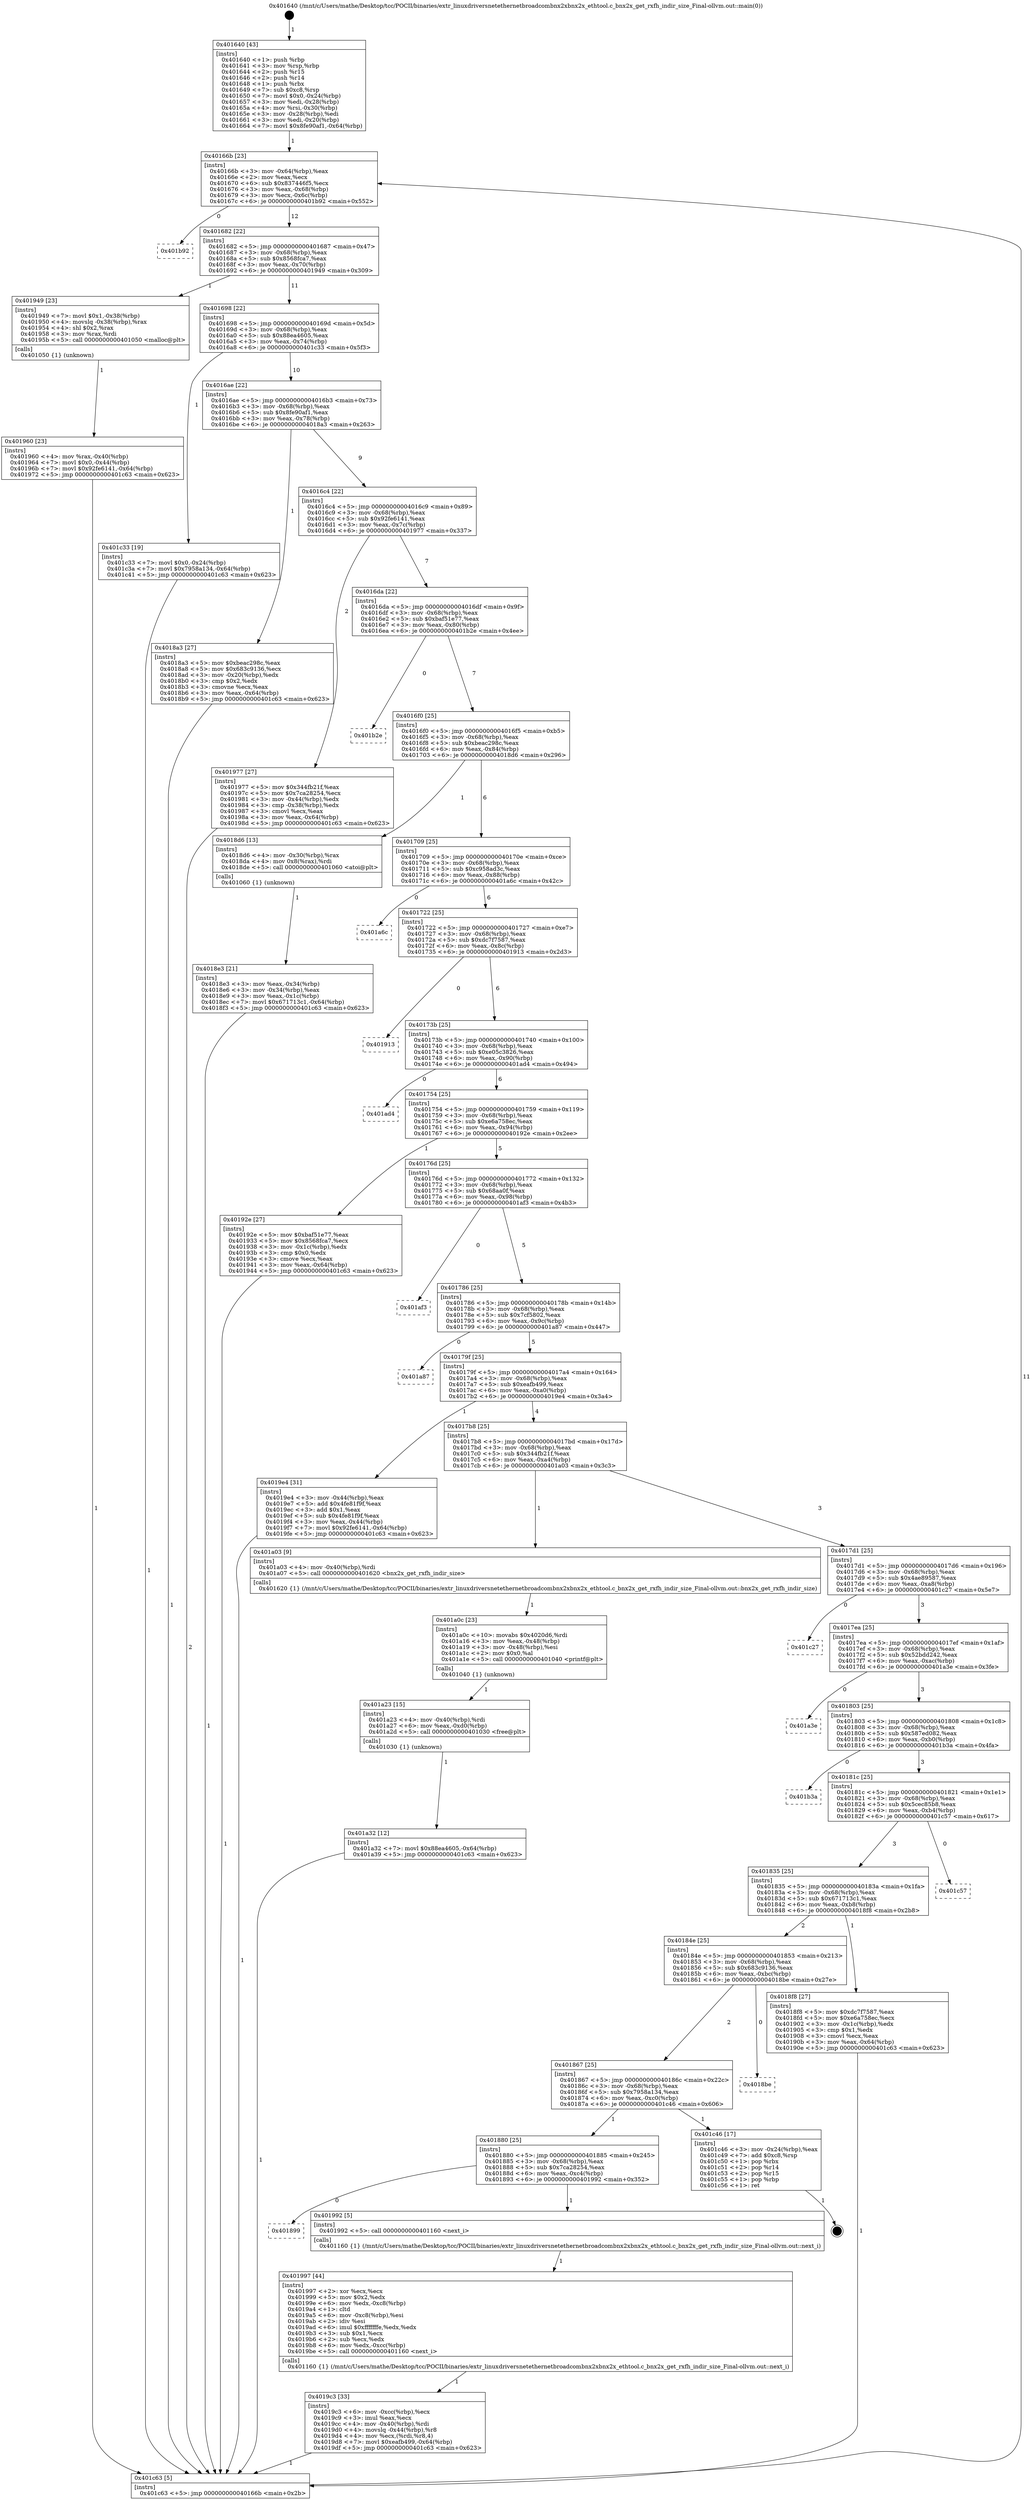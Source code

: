 digraph "0x401640" {
  label = "0x401640 (/mnt/c/Users/mathe/Desktop/tcc/POCII/binaries/extr_linuxdriversnetethernetbroadcombnx2xbnx2x_ethtool.c_bnx2x_get_rxfh_indir_size_Final-ollvm.out::main(0))"
  labelloc = "t"
  node[shape=record]

  Entry [label="",width=0.3,height=0.3,shape=circle,fillcolor=black,style=filled]
  "0x40166b" [label="{
     0x40166b [23]\l
     | [instrs]\l
     &nbsp;&nbsp;0x40166b \<+3\>: mov -0x64(%rbp),%eax\l
     &nbsp;&nbsp;0x40166e \<+2\>: mov %eax,%ecx\l
     &nbsp;&nbsp;0x401670 \<+6\>: sub $0x837446f5,%ecx\l
     &nbsp;&nbsp;0x401676 \<+3\>: mov %eax,-0x68(%rbp)\l
     &nbsp;&nbsp;0x401679 \<+3\>: mov %ecx,-0x6c(%rbp)\l
     &nbsp;&nbsp;0x40167c \<+6\>: je 0000000000401b92 \<main+0x552\>\l
  }"]
  "0x401b92" [label="{
     0x401b92\l
  }", style=dashed]
  "0x401682" [label="{
     0x401682 [22]\l
     | [instrs]\l
     &nbsp;&nbsp;0x401682 \<+5\>: jmp 0000000000401687 \<main+0x47\>\l
     &nbsp;&nbsp;0x401687 \<+3\>: mov -0x68(%rbp),%eax\l
     &nbsp;&nbsp;0x40168a \<+5\>: sub $0x8568fca7,%eax\l
     &nbsp;&nbsp;0x40168f \<+3\>: mov %eax,-0x70(%rbp)\l
     &nbsp;&nbsp;0x401692 \<+6\>: je 0000000000401949 \<main+0x309\>\l
  }"]
  Exit [label="",width=0.3,height=0.3,shape=circle,fillcolor=black,style=filled,peripheries=2]
  "0x401949" [label="{
     0x401949 [23]\l
     | [instrs]\l
     &nbsp;&nbsp;0x401949 \<+7\>: movl $0x1,-0x38(%rbp)\l
     &nbsp;&nbsp;0x401950 \<+4\>: movslq -0x38(%rbp),%rax\l
     &nbsp;&nbsp;0x401954 \<+4\>: shl $0x2,%rax\l
     &nbsp;&nbsp;0x401958 \<+3\>: mov %rax,%rdi\l
     &nbsp;&nbsp;0x40195b \<+5\>: call 0000000000401050 \<malloc@plt\>\l
     | [calls]\l
     &nbsp;&nbsp;0x401050 \{1\} (unknown)\l
  }"]
  "0x401698" [label="{
     0x401698 [22]\l
     | [instrs]\l
     &nbsp;&nbsp;0x401698 \<+5\>: jmp 000000000040169d \<main+0x5d\>\l
     &nbsp;&nbsp;0x40169d \<+3\>: mov -0x68(%rbp),%eax\l
     &nbsp;&nbsp;0x4016a0 \<+5\>: sub $0x88ea4605,%eax\l
     &nbsp;&nbsp;0x4016a5 \<+3\>: mov %eax,-0x74(%rbp)\l
     &nbsp;&nbsp;0x4016a8 \<+6\>: je 0000000000401c33 \<main+0x5f3\>\l
  }"]
  "0x401a32" [label="{
     0x401a32 [12]\l
     | [instrs]\l
     &nbsp;&nbsp;0x401a32 \<+7\>: movl $0x88ea4605,-0x64(%rbp)\l
     &nbsp;&nbsp;0x401a39 \<+5\>: jmp 0000000000401c63 \<main+0x623\>\l
  }"]
  "0x401c33" [label="{
     0x401c33 [19]\l
     | [instrs]\l
     &nbsp;&nbsp;0x401c33 \<+7\>: movl $0x0,-0x24(%rbp)\l
     &nbsp;&nbsp;0x401c3a \<+7\>: movl $0x7958a134,-0x64(%rbp)\l
     &nbsp;&nbsp;0x401c41 \<+5\>: jmp 0000000000401c63 \<main+0x623\>\l
  }"]
  "0x4016ae" [label="{
     0x4016ae [22]\l
     | [instrs]\l
     &nbsp;&nbsp;0x4016ae \<+5\>: jmp 00000000004016b3 \<main+0x73\>\l
     &nbsp;&nbsp;0x4016b3 \<+3\>: mov -0x68(%rbp),%eax\l
     &nbsp;&nbsp;0x4016b6 \<+5\>: sub $0x8fe90af1,%eax\l
     &nbsp;&nbsp;0x4016bb \<+3\>: mov %eax,-0x78(%rbp)\l
     &nbsp;&nbsp;0x4016be \<+6\>: je 00000000004018a3 \<main+0x263\>\l
  }"]
  "0x401a23" [label="{
     0x401a23 [15]\l
     | [instrs]\l
     &nbsp;&nbsp;0x401a23 \<+4\>: mov -0x40(%rbp),%rdi\l
     &nbsp;&nbsp;0x401a27 \<+6\>: mov %eax,-0xd0(%rbp)\l
     &nbsp;&nbsp;0x401a2d \<+5\>: call 0000000000401030 \<free@plt\>\l
     | [calls]\l
     &nbsp;&nbsp;0x401030 \{1\} (unknown)\l
  }"]
  "0x4018a3" [label="{
     0x4018a3 [27]\l
     | [instrs]\l
     &nbsp;&nbsp;0x4018a3 \<+5\>: mov $0xbeac298c,%eax\l
     &nbsp;&nbsp;0x4018a8 \<+5\>: mov $0x683c9136,%ecx\l
     &nbsp;&nbsp;0x4018ad \<+3\>: mov -0x20(%rbp),%edx\l
     &nbsp;&nbsp;0x4018b0 \<+3\>: cmp $0x2,%edx\l
     &nbsp;&nbsp;0x4018b3 \<+3\>: cmovne %ecx,%eax\l
     &nbsp;&nbsp;0x4018b6 \<+3\>: mov %eax,-0x64(%rbp)\l
     &nbsp;&nbsp;0x4018b9 \<+5\>: jmp 0000000000401c63 \<main+0x623\>\l
  }"]
  "0x4016c4" [label="{
     0x4016c4 [22]\l
     | [instrs]\l
     &nbsp;&nbsp;0x4016c4 \<+5\>: jmp 00000000004016c9 \<main+0x89\>\l
     &nbsp;&nbsp;0x4016c9 \<+3\>: mov -0x68(%rbp),%eax\l
     &nbsp;&nbsp;0x4016cc \<+5\>: sub $0x92fe6141,%eax\l
     &nbsp;&nbsp;0x4016d1 \<+3\>: mov %eax,-0x7c(%rbp)\l
     &nbsp;&nbsp;0x4016d4 \<+6\>: je 0000000000401977 \<main+0x337\>\l
  }"]
  "0x401c63" [label="{
     0x401c63 [5]\l
     | [instrs]\l
     &nbsp;&nbsp;0x401c63 \<+5\>: jmp 000000000040166b \<main+0x2b\>\l
  }"]
  "0x401640" [label="{
     0x401640 [43]\l
     | [instrs]\l
     &nbsp;&nbsp;0x401640 \<+1\>: push %rbp\l
     &nbsp;&nbsp;0x401641 \<+3\>: mov %rsp,%rbp\l
     &nbsp;&nbsp;0x401644 \<+2\>: push %r15\l
     &nbsp;&nbsp;0x401646 \<+2\>: push %r14\l
     &nbsp;&nbsp;0x401648 \<+1\>: push %rbx\l
     &nbsp;&nbsp;0x401649 \<+7\>: sub $0xc8,%rsp\l
     &nbsp;&nbsp;0x401650 \<+7\>: movl $0x0,-0x24(%rbp)\l
     &nbsp;&nbsp;0x401657 \<+3\>: mov %edi,-0x28(%rbp)\l
     &nbsp;&nbsp;0x40165a \<+4\>: mov %rsi,-0x30(%rbp)\l
     &nbsp;&nbsp;0x40165e \<+3\>: mov -0x28(%rbp),%edi\l
     &nbsp;&nbsp;0x401661 \<+3\>: mov %edi,-0x20(%rbp)\l
     &nbsp;&nbsp;0x401664 \<+7\>: movl $0x8fe90af1,-0x64(%rbp)\l
  }"]
  "0x401a0c" [label="{
     0x401a0c [23]\l
     | [instrs]\l
     &nbsp;&nbsp;0x401a0c \<+10\>: movabs $0x4020d6,%rdi\l
     &nbsp;&nbsp;0x401a16 \<+3\>: mov %eax,-0x48(%rbp)\l
     &nbsp;&nbsp;0x401a19 \<+3\>: mov -0x48(%rbp),%esi\l
     &nbsp;&nbsp;0x401a1c \<+2\>: mov $0x0,%al\l
     &nbsp;&nbsp;0x401a1e \<+5\>: call 0000000000401040 \<printf@plt\>\l
     | [calls]\l
     &nbsp;&nbsp;0x401040 \{1\} (unknown)\l
  }"]
  "0x401977" [label="{
     0x401977 [27]\l
     | [instrs]\l
     &nbsp;&nbsp;0x401977 \<+5\>: mov $0x344fb21f,%eax\l
     &nbsp;&nbsp;0x40197c \<+5\>: mov $0x7ca28254,%ecx\l
     &nbsp;&nbsp;0x401981 \<+3\>: mov -0x44(%rbp),%edx\l
     &nbsp;&nbsp;0x401984 \<+3\>: cmp -0x38(%rbp),%edx\l
     &nbsp;&nbsp;0x401987 \<+3\>: cmovl %ecx,%eax\l
     &nbsp;&nbsp;0x40198a \<+3\>: mov %eax,-0x64(%rbp)\l
     &nbsp;&nbsp;0x40198d \<+5\>: jmp 0000000000401c63 \<main+0x623\>\l
  }"]
  "0x4016da" [label="{
     0x4016da [22]\l
     | [instrs]\l
     &nbsp;&nbsp;0x4016da \<+5\>: jmp 00000000004016df \<main+0x9f\>\l
     &nbsp;&nbsp;0x4016df \<+3\>: mov -0x68(%rbp),%eax\l
     &nbsp;&nbsp;0x4016e2 \<+5\>: sub $0xbaf51e77,%eax\l
     &nbsp;&nbsp;0x4016e7 \<+3\>: mov %eax,-0x80(%rbp)\l
     &nbsp;&nbsp;0x4016ea \<+6\>: je 0000000000401b2e \<main+0x4ee\>\l
  }"]
  "0x4019c3" [label="{
     0x4019c3 [33]\l
     | [instrs]\l
     &nbsp;&nbsp;0x4019c3 \<+6\>: mov -0xcc(%rbp),%ecx\l
     &nbsp;&nbsp;0x4019c9 \<+3\>: imul %eax,%ecx\l
     &nbsp;&nbsp;0x4019cc \<+4\>: mov -0x40(%rbp),%rdi\l
     &nbsp;&nbsp;0x4019d0 \<+4\>: movslq -0x44(%rbp),%r8\l
     &nbsp;&nbsp;0x4019d4 \<+4\>: mov %ecx,(%rdi,%r8,4)\l
     &nbsp;&nbsp;0x4019d8 \<+7\>: movl $0xeafb499,-0x64(%rbp)\l
     &nbsp;&nbsp;0x4019df \<+5\>: jmp 0000000000401c63 \<main+0x623\>\l
  }"]
  "0x401b2e" [label="{
     0x401b2e\l
  }", style=dashed]
  "0x4016f0" [label="{
     0x4016f0 [25]\l
     | [instrs]\l
     &nbsp;&nbsp;0x4016f0 \<+5\>: jmp 00000000004016f5 \<main+0xb5\>\l
     &nbsp;&nbsp;0x4016f5 \<+3\>: mov -0x68(%rbp),%eax\l
     &nbsp;&nbsp;0x4016f8 \<+5\>: sub $0xbeac298c,%eax\l
     &nbsp;&nbsp;0x4016fd \<+6\>: mov %eax,-0x84(%rbp)\l
     &nbsp;&nbsp;0x401703 \<+6\>: je 00000000004018d6 \<main+0x296\>\l
  }"]
  "0x401997" [label="{
     0x401997 [44]\l
     | [instrs]\l
     &nbsp;&nbsp;0x401997 \<+2\>: xor %ecx,%ecx\l
     &nbsp;&nbsp;0x401999 \<+5\>: mov $0x2,%edx\l
     &nbsp;&nbsp;0x40199e \<+6\>: mov %edx,-0xc8(%rbp)\l
     &nbsp;&nbsp;0x4019a4 \<+1\>: cltd\l
     &nbsp;&nbsp;0x4019a5 \<+6\>: mov -0xc8(%rbp),%esi\l
     &nbsp;&nbsp;0x4019ab \<+2\>: idiv %esi\l
     &nbsp;&nbsp;0x4019ad \<+6\>: imul $0xfffffffe,%edx,%edx\l
     &nbsp;&nbsp;0x4019b3 \<+3\>: sub $0x1,%ecx\l
     &nbsp;&nbsp;0x4019b6 \<+2\>: sub %ecx,%edx\l
     &nbsp;&nbsp;0x4019b8 \<+6\>: mov %edx,-0xcc(%rbp)\l
     &nbsp;&nbsp;0x4019be \<+5\>: call 0000000000401160 \<next_i\>\l
     | [calls]\l
     &nbsp;&nbsp;0x401160 \{1\} (/mnt/c/Users/mathe/Desktop/tcc/POCII/binaries/extr_linuxdriversnetethernetbroadcombnx2xbnx2x_ethtool.c_bnx2x_get_rxfh_indir_size_Final-ollvm.out::next_i)\l
  }"]
  "0x4018d6" [label="{
     0x4018d6 [13]\l
     | [instrs]\l
     &nbsp;&nbsp;0x4018d6 \<+4\>: mov -0x30(%rbp),%rax\l
     &nbsp;&nbsp;0x4018da \<+4\>: mov 0x8(%rax),%rdi\l
     &nbsp;&nbsp;0x4018de \<+5\>: call 0000000000401060 \<atoi@plt\>\l
     | [calls]\l
     &nbsp;&nbsp;0x401060 \{1\} (unknown)\l
  }"]
  "0x401709" [label="{
     0x401709 [25]\l
     | [instrs]\l
     &nbsp;&nbsp;0x401709 \<+5\>: jmp 000000000040170e \<main+0xce\>\l
     &nbsp;&nbsp;0x40170e \<+3\>: mov -0x68(%rbp),%eax\l
     &nbsp;&nbsp;0x401711 \<+5\>: sub $0xc958ad3c,%eax\l
     &nbsp;&nbsp;0x401716 \<+6\>: mov %eax,-0x88(%rbp)\l
     &nbsp;&nbsp;0x40171c \<+6\>: je 0000000000401a6c \<main+0x42c\>\l
  }"]
  "0x4018e3" [label="{
     0x4018e3 [21]\l
     | [instrs]\l
     &nbsp;&nbsp;0x4018e3 \<+3\>: mov %eax,-0x34(%rbp)\l
     &nbsp;&nbsp;0x4018e6 \<+3\>: mov -0x34(%rbp),%eax\l
     &nbsp;&nbsp;0x4018e9 \<+3\>: mov %eax,-0x1c(%rbp)\l
     &nbsp;&nbsp;0x4018ec \<+7\>: movl $0x671713c1,-0x64(%rbp)\l
     &nbsp;&nbsp;0x4018f3 \<+5\>: jmp 0000000000401c63 \<main+0x623\>\l
  }"]
  "0x401899" [label="{
     0x401899\l
  }", style=dashed]
  "0x401a6c" [label="{
     0x401a6c\l
  }", style=dashed]
  "0x401722" [label="{
     0x401722 [25]\l
     | [instrs]\l
     &nbsp;&nbsp;0x401722 \<+5\>: jmp 0000000000401727 \<main+0xe7\>\l
     &nbsp;&nbsp;0x401727 \<+3\>: mov -0x68(%rbp),%eax\l
     &nbsp;&nbsp;0x40172a \<+5\>: sub $0xdc7f7587,%eax\l
     &nbsp;&nbsp;0x40172f \<+6\>: mov %eax,-0x8c(%rbp)\l
     &nbsp;&nbsp;0x401735 \<+6\>: je 0000000000401913 \<main+0x2d3\>\l
  }"]
  "0x401992" [label="{
     0x401992 [5]\l
     | [instrs]\l
     &nbsp;&nbsp;0x401992 \<+5\>: call 0000000000401160 \<next_i\>\l
     | [calls]\l
     &nbsp;&nbsp;0x401160 \{1\} (/mnt/c/Users/mathe/Desktop/tcc/POCII/binaries/extr_linuxdriversnetethernetbroadcombnx2xbnx2x_ethtool.c_bnx2x_get_rxfh_indir_size_Final-ollvm.out::next_i)\l
  }"]
  "0x401913" [label="{
     0x401913\l
  }", style=dashed]
  "0x40173b" [label="{
     0x40173b [25]\l
     | [instrs]\l
     &nbsp;&nbsp;0x40173b \<+5\>: jmp 0000000000401740 \<main+0x100\>\l
     &nbsp;&nbsp;0x401740 \<+3\>: mov -0x68(%rbp),%eax\l
     &nbsp;&nbsp;0x401743 \<+5\>: sub $0xe05c3826,%eax\l
     &nbsp;&nbsp;0x401748 \<+6\>: mov %eax,-0x90(%rbp)\l
     &nbsp;&nbsp;0x40174e \<+6\>: je 0000000000401ad4 \<main+0x494\>\l
  }"]
  "0x401880" [label="{
     0x401880 [25]\l
     | [instrs]\l
     &nbsp;&nbsp;0x401880 \<+5\>: jmp 0000000000401885 \<main+0x245\>\l
     &nbsp;&nbsp;0x401885 \<+3\>: mov -0x68(%rbp),%eax\l
     &nbsp;&nbsp;0x401888 \<+5\>: sub $0x7ca28254,%eax\l
     &nbsp;&nbsp;0x40188d \<+6\>: mov %eax,-0xc4(%rbp)\l
     &nbsp;&nbsp;0x401893 \<+6\>: je 0000000000401992 \<main+0x352\>\l
  }"]
  "0x401ad4" [label="{
     0x401ad4\l
  }", style=dashed]
  "0x401754" [label="{
     0x401754 [25]\l
     | [instrs]\l
     &nbsp;&nbsp;0x401754 \<+5\>: jmp 0000000000401759 \<main+0x119\>\l
     &nbsp;&nbsp;0x401759 \<+3\>: mov -0x68(%rbp),%eax\l
     &nbsp;&nbsp;0x40175c \<+5\>: sub $0xe6a758ec,%eax\l
     &nbsp;&nbsp;0x401761 \<+6\>: mov %eax,-0x94(%rbp)\l
     &nbsp;&nbsp;0x401767 \<+6\>: je 000000000040192e \<main+0x2ee\>\l
  }"]
  "0x401c46" [label="{
     0x401c46 [17]\l
     | [instrs]\l
     &nbsp;&nbsp;0x401c46 \<+3\>: mov -0x24(%rbp),%eax\l
     &nbsp;&nbsp;0x401c49 \<+7\>: add $0xc8,%rsp\l
     &nbsp;&nbsp;0x401c50 \<+1\>: pop %rbx\l
     &nbsp;&nbsp;0x401c51 \<+2\>: pop %r14\l
     &nbsp;&nbsp;0x401c53 \<+2\>: pop %r15\l
     &nbsp;&nbsp;0x401c55 \<+1\>: pop %rbp\l
     &nbsp;&nbsp;0x401c56 \<+1\>: ret\l
  }"]
  "0x40192e" [label="{
     0x40192e [27]\l
     | [instrs]\l
     &nbsp;&nbsp;0x40192e \<+5\>: mov $0xbaf51e77,%eax\l
     &nbsp;&nbsp;0x401933 \<+5\>: mov $0x8568fca7,%ecx\l
     &nbsp;&nbsp;0x401938 \<+3\>: mov -0x1c(%rbp),%edx\l
     &nbsp;&nbsp;0x40193b \<+3\>: cmp $0x0,%edx\l
     &nbsp;&nbsp;0x40193e \<+3\>: cmove %ecx,%eax\l
     &nbsp;&nbsp;0x401941 \<+3\>: mov %eax,-0x64(%rbp)\l
     &nbsp;&nbsp;0x401944 \<+5\>: jmp 0000000000401c63 \<main+0x623\>\l
  }"]
  "0x40176d" [label="{
     0x40176d [25]\l
     | [instrs]\l
     &nbsp;&nbsp;0x40176d \<+5\>: jmp 0000000000401772 \<main+0x132\>\l
     &nbsp;&nbsp;0x401772 \<+3\>: mov -0x68(%rbp),%eax\l
     &nbsp;&nbsp;0x401775 \<+5\>: sub $0x68aa0f,%eax\l
     &nbsp;&nbsp;0x40177a \<+6\>: mov %eax,-0x98(%rbp)\l
     &nbsp;&nbsp;0x401780 \<+6\>: je 0000000000401af3 \<main+0x4b3\>\l
  }"]
  "0x401867" [label="{
     0x401867 [25]\l
     | [instrs]\l
     &nbsp;&nbsp;0x401867 \<+5\>: jmp 000000000040186c \<main+0x22c\>\l
     &nbsp;&nbsp;0x40186c \<+3\>: mov -0x68(%rbp),%eax\l
     &nbsp;&nbsp;0x40186f \<+5\>: sub $0x7958a134,%eax\l
     &nbsp;&nbsp;0x401874 \<+6\>: mov %eax,-0xc0(%rbp)\l
     &nbsp;&nbsp;0x40187a \<+6\>: je 0000000000401c46 \<main+0x606\>\l
  }"]
  "0x401af3" [label="{
     0x401af3\l
  }", style=dashed]
  "0x401786" [label="{
     0x401786 [25]\l
     | [instrs]\l
     &nbsp;&nbsp;0x401786 \<+5\>: jmp 000000000040178b \<main+0x14b\>\l
     &nbsp;&nbsp;0x40178b \<+3\>: mov -0x68(%rbp),%eax\l
     &nbsp;&nbsp;0x40178e \<+5\>: sub $0x7cf5802,%eax\l
     &nbsp;&nbsp;0x401793 \<+6\>: mov %eax,-0x9c(%rbp)\l
     &nbsp;&nbsp;0x401799 \<+6\>: je 0000000000401a87 \<main+0x447\>\l
  }"]
  "0x4018be" [label="{
     0x4018be\l
  }", style=dashed]
  "0x401a87" [label="{
     0x401a87\l
  }", style=dashed]
  "0x40179f" [label="{
     0x40179f [25]\l
     | [instrs]\l
     &nbsp;&nbsp;0x40179f \<+5\>: jmp 00000000004017a4 \<main+0x164\>\l
     &nbsp;&nbsp;0x4017a4 \<+3\>: mov -0x68(%rbp),%eax\l
     &nbsp;&nbsp;0x4017a7 \<+5\>: sub $0xeafb499,%eax\l
     &nbsp;&nbsp;0x4017ac \<+6\>: mov %eax,-0xa0(%rbp)\l
     &nbsp;&nbsp;0x4017b2 \<+6\>: je 00000000004019e4 \<main+0x3a4\>\l
  }"]
  "0x401960" [label="{
     0x401960 [23]\l
     | [instrs]\l
     &nbsp;&nbsp;0x401960 \<+4\>: mov %rax,-0x40(%rbp)\l
     &nbsp;&nbsp;0x401964 \<+7\>: movl $0x0,-0x44(%rbp)\l
     &nbsp;&nbsp;0x40196b \<+7\>: movl $0x92fe6141,-0x64(%rbp)\l
     &nbsp;&nbsp;0x401972 \<+5\>: jmp 0000000000401c63 \<main+0x623\>\l
  }"]
  "0x4019e4" [label="{
     0x4019e4 [31]\l
     | [instrs]\l
     &nbsp;&nbsp;0x4019e4 \<+3\>: mov -0x44(%rbp),%eax\l
     &nbsp;&nbsp;0x4019e7 \<+5\>: add $0x4fe81f9f,%eax\l
     &nbsp;&nbsp;0x4019ec \<+3\>: add $0x1,%eax\l
     &nbsp;&nbsp;0x4019ef \<+5\>: sub $0x4fe81f9f,%eax\l
     &nbsp;&nbsp;0x4019f4 \<+3\>: mov %eax,-0x44(%rbp)\l
     &nbsp;&nbsp;0x4019f7 \<+7\>: movl $0x92fe6141,-0x64(%rbp)\l
     &nbsp;&nbsp;0x4019fe \<+5\>: jmp 0000000000401c63 \<main+0x623\>\l
  }"]
  "0x4017b8" [label="{
     0x4017b8 [25]\l
     | [instrs]\l
     &nbsp;&nbsp;0x4017b8 \<+5\>: jmp 00000000004017bd \<main+0x17d\>\l
     &nbsp;&nbsp;0x4017bd \<+3\>: mov -0x68(%rbp),%eax\l
     &nbsp;&nbsp;0x4017c0 \<+5\>: sub $0x344fb21f,%eax\l
     &nbsp;&nbsp;0x4017c5 \<+6\>: mov %eax,-0xa4(%rbp)\l
     &nbsp;&nbsp;0x4017cb \<+6\>: je 0000000000401a03 \<main+0x3c3\>\l
  }"]
  "0x40184e" [label="{
     0x40184e [25]\l
     | [instrs]\l
     &nbsp;&nbsp;0x40184e \<+5\>: jmp 0000000000401853 \<main+0x213\>\l
     &nbsp;&nbsp;0x401853 \<+3\>: mov -0x68(%rbp),%eax\l
     &nbsp;&nbsp;0x401856 \<+5\>: sub $0x683c9136,%eax\l
     &nbsp;&nbsp;0x40185b \<+6\>: mov %eax,-0xbc(%rbp)\l
     &nbsp;&nbsp;0x401861 \<+6\>: je 00000000004018be \<main+0x27e\>\l
  }"]
  "0x401a03" [label="{
     0x401a03 [9]\l
     | [instrs]\l
     &nbsp;&nbsp;0x401a03 \<+4\>: mov -0x40(%rbp),%rdi\l
     &nbsp;&nbsp;0x401a07 \<+5\>: call 0000000000401620 \<bnx2x_get_rxfh_indir_size\>\l
     | [calls]\l
     &nbsp;&nbsp;0x401620 \{1\} (/mnt/c/Users/mathe/Desktop/tcc/POCII/binaries/extr_linuxdriversnetethernetbroadcombnx2xbnx2x_ethtool.c_bnx2x_get_rxfh_indir_size_Final-ollvm.out::bnx2x_get_rxfh_indir_size)\l
  }"]
  "0x4017d1" [label="{
     0x4017d1 [25]\l
     | [instrs]\l
     &nbsp;&nbsp;0x4017d1 \<+5\>: jmp 00000000004017d6 \<main+0x196\>\l
     &nbsp;&nbsp;0x4017d6 \<+3\>: mov -0x68(%rbp),%eax\l
     &nbsp;&nbsp;0x4017d9 \<+5\>: sub $0x4ae89587,%eax\l
     &nbsp;&nbsp;0x4017de \<+6\>: mov %eax,-0xa8(%rbp)\l
     &nbsp;&nbsp;0x4017e4 \<+6\>: je 0000000000401c27 \<main+0x5e7\>\l
  }"]
  "0x4018f8" [label="{
     0x4018f8 [27]\l
     | [instrs]\l
     &nbsp;&nbsp;0x4018f8 \<+5\>: mov $0xdc7f7587,%eax\l
     &nbsp;&nbsp;0x4018fd \<+5\>: mov $0xe6a758ec,%ecx\l
     &nbsp;&nbsp;0x401902 \<+3\>: mov -0x1c(%rbp),%edx\l
     &nbsp;&nbsp;0x401905 \<+3\>: cmp $0x1,%edx\l
     &nbsp;&nbsp;0x401908 \<+3\>: cmovl %ecx,%eax\l
     &nbsp;&nbsp;0x40190b \<+3\>: mov %eax,-0x64(%rbp)\l
     &nbsp;&nbsp;0x40190e \<+5\>: jmp 0000000000401c63 \<main+0x623\>\l
  }"]
  "0x401c27" [label="{
     0x401c27\l
  }", style=dashed]
  "0x4017ea" [label="{
     0x4017ea [25]\l
     | [instrs]\l
     &nbsp;&nbsp;0x4017ea \<+5\>: jmp 00000000004017ef \<main+0x1af\>\l
     &nbsp;&nbsp;0x4017ef \<+3\>: mov -0x68(%rbp),%eax\l
     &nbsp;&nbsp;0x4017f2 \<+5\>: sub $0x52bdd242,%eax\l
     &nbsp;&nbsp;0x4017f7 \<+6\>: mov %eax,-0xac(%rbp)\l
     &nbsp;&nbsp;0x4017fd \<+6\>: je 0000000000401a3e \<main+0x3fe\>\l
  }"]
  "0x401835" [label="{
     0x401835 [25]\l
     | [instrs]\l
     &nbsp;&nbsp;0x401835 \<+5\>: jmp 000000000040183a \<main+0x1fa\>\l
     &nbsp;&nbsp;0x40183a \<+3\>: mov -0x68(%rbp),%eax\l
     &nbsp;&nbsp;0x40183d \<+5\>: sub $0x671713c1,%eax\l
     &nbsp;&nbsp;0x401842 \<+6\>: mov %eax,-0xb8(%rbp)\l
     &nbsp;&nbsp;0x401848 \<+6\>: je 00000000004018f8 \<main+0x2b8\>\l
  }"]
  "0x401a3e" [label="{
     0x401a3e\l
  }", style=dashed]
  "0x401803" [label="{
     0x401803 [25]\l
     | [instrs]\l
     &nbsp;&nbsp;0x401803 \<+5\>: jmp 0000000000401808 \<main+0x1c8\>\l
     &nbsp;&nbsp;0x401808 \<+3\>: mov -0x68(%rbp),%eax\l
     &nbsp;&nbsp;0x40180b \<+5\>: sub $0x587ed082,%eax\l
     &nbsp;&nbsp;0x401810 \<+6\>: mov %eax,-0xb0(%rbp)\l
     &nbsp;&nbsp;0x401816 \<+6\>: je 0000000000401b3a \<main+0x4fa\>\l
  }"]
  "0x401c57" [label="{
     0x401c57\l
  }", style=dashed]
  "0x401b3a" [label="{
     0x401b3a\l
  }", style=dashed]
  "0x40181c" [label="{
     0x40181c [25]\l
     | [instrs]\l
     &nbsp;&nbsp;0x40181c \<+5\>: jmp 0000000000401821 \<main+0x1e1\>\l
     &nbsp;&nbsp;0x401821 \<+3\>: mov -0x68(%rbp),%eax\l
     &nbsp;&nbsp;0x401824 \<+5\>: sub $0x5cec85b8,%eax\l
     &nbsp;&nbsp;0x401829 \<+6\>: mov %eax,-0xb4(%rbp)\l
     &nbsp;&nbsp;0x40182f \<+6\>: je 0000000000401c57 \<main+0x617\>\l
  }"]
  Entry -> "0x401640" [label=" 1"]
  "0x40166b" -> "0x401b92" [label=" 0"]
  "0x40166b" -> "0x401682" [label=" 12"]
  "0x401c46" -> Exit [label=" 1"]
  "0x401682" -> "0x401949" [label=" 1"]
  "0x401682" -> "0x401698" [label=" 11"]
  "0x401c33" -> "0x401c63" [label=" 1"]
  "0x401698" -> "0x401c33" [label=" 1"]
  "0x401698" -> "0x4016ae" [label=" 10"]
  "0x401a32" -> "0x401c63" [label=" 1"]
  "0x4016ae" -> "0x4018a3" [label=" 1"]
  "0x4016ae" -> "0x4016c4" [label=" 9"]
  "0x4018a3" -> "0x401c63" [label=" 1"]
  "0x401640" -> "0x40166b" [label=" 1"]
  "0x401c63" -> "0x40166b" [label=" 11"]
  "0x401a23" -> "0x401a32" [label=" 1"]
  "0x4016c4" -> "0x401977" [label=" 2"]
  "0x4016c4" -> "0x4016da" [label=" 7"]
  "0x401a0c" -> "0x401a23" [label=" 1"]
  "0x4016da" -> "0x401b2e" [label=" 0"]
  "0x4016da" -> "0x4016f0" [label=" 7"]
  "0x401a03" -> "0x401a0c" [label=" 1"]
  "0x4016f0" -> "0x4018d6" [label=" 1"]
  "0x4016f0" -> "0x401709" [label=" 6"]
  "0x4018d6" -> "0x4018e3" [label=" 1"]
  "0x4018e3" -> "0x401c63" [label=" 1"]
  "0x4019e4" -> "0x401c63" [label=" 1"]
  "0x401709" -> "0x401a6c" [label=" 0"]
  "0x401709" -> "0x401722" [label=" 6"]
  "0x4019c3" -> "0x401c63" [label=" 1"]
  "0x401722" -> "0x401913" [label=" 0"]
  "0x401722" -> "0x40173b" [label=" 6"]
  "0x401997" -> "0x4019c3" [label=" 1"]
  "0x40173b" -> "0x401ad4" [label=" 0"]
  "0x40173b" -> "0x401754" [label=" 6"]
  "0x401880" -> "0x401899" [label=" 0"]
  "0x401754" -> "0x40192e" [label=" 1"]
  "0x401754" -> "0x40176d" [label=" 5"]
  "0x401880" -> "0x401992" [label=" 1"]
  "0x40176d" -> "0x401af3" [label=" 0"]
  "0x40176d" -> "0x401786" [label=" 5"]
  "0x401867" -> "0x401880" [label=" 1"]
  "0x401786" -> "0x401a87" [label=" 0"]
  "0x401786" -> "0x40179f" [label=" 5"]
  "0x401867" -> "0x401c46" [label=" 1"]
  "0x40179f" -> "0x4019e4" [label=" 1"]
  "0x40179f" -> "0x4017b8" [label=" 4"]
  "0x40184e" -> "0x401867" [label=" 2"]
  "0x4017b8" -> "0x401a03" [label=" 1"]
  "0x4017b8" -> "0x4017d1" [label=" 3"]
  "0x40184e" -> "0x4018be" [label=" 0"]
  "0x4017d1" -> "0x401c27" [label=" 0"]
  "0x4017d1" -> "0x4017ea" [label=" 3"]
  "0x401992" -> "0x401997" [label=" 1"]
  "0x4017ea" -> "0x401a3e" [label=" 0"]
  "0x4017ea" -> "0x401803" [label=" 3"]
  "0x401960" -> "0x401c63" [label=" 1"]
  "0x401803" -> "0x401b3a" [label=" 0"]
  "0x401803" -> "0x40181c" [label=" 3"]
  "0x401949" -> "0x401960" [label=" 1"]
  "0x40181c" -> "0x401c57" [label=" 0"]
  "0x40181c" -> "0x401835" [label=" 3"]
  "0x401977" -> "0x401c63" [label=" 2"]
  "0x401835" -> "0x4018f8" [label=" 1"]
  "0x401835" -> "0x40184e" [label=" 2"]
  "0x4018f8" -> "0x401c63" [label=" 1"]
  "0x40192e" -> "0x401c63" [label=" 1"]
}
